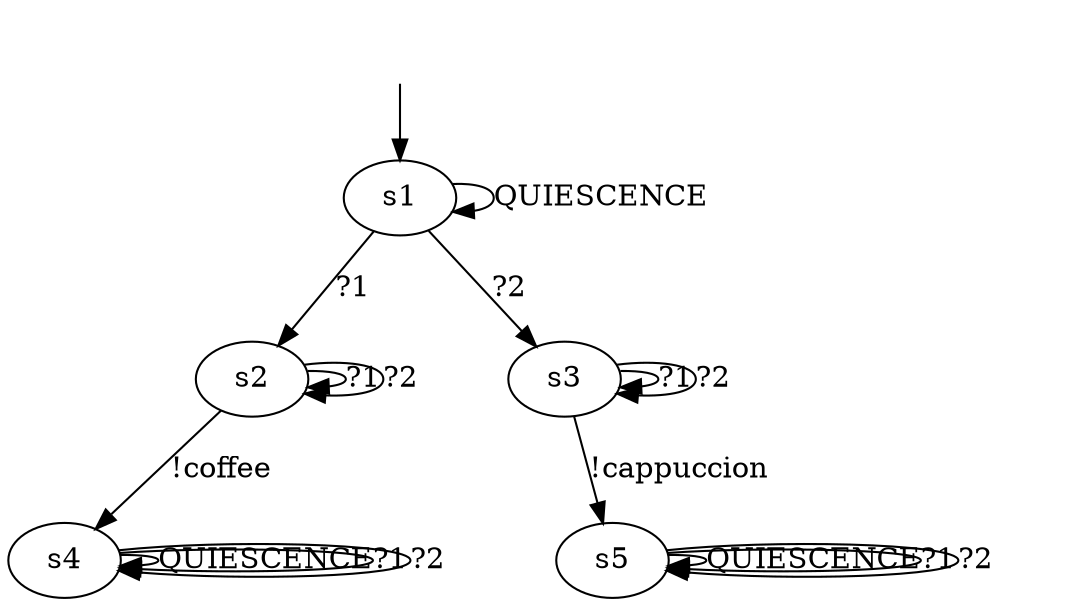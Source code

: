 digraph "../../DotModels/Iolts/ioco/05_ioco_P" {
s1 [label=s1];
s2 [label=s2];
s3 [label=s3];
s4 [label=s4];
s5 [label=s5];
s1 -> s1  [label=QUIESCENCE];
s1 -> s3  [label="?2"];
s1 -> s2  [label="?1"];
s2 -> s4  [label="!coffee"];
s2 -> s2  [label="?1"];
s2 -> s2  [label="?2"];
s3 -> s5  [label="!cappuccion"];
s3 -> s3  [label="?1"];
s3 -> s3  [label="?2"];
s4 -> s4  [label=QUIESCENCE];
s4 -> s4  [label="?1"];
s4 -> s4  [label="?2"];
s5 -> s5  [label=QUIESCENCE];
s5 -> s5  [label="?1"];
s5 -> s5  [label="?2"];
__start0 [label="", shape=none];
__start0 -> s1  [label=""];
}
